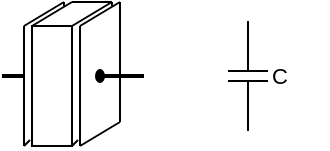 <mxfile version="28.2.8">
  <diagram name="Page 1" id="G38CsQ0WNIgJ2ypy-GRN">
    <mxGraphModel dx="1360" dy="765" grid="1" gridSize="10" guides="1" tooltips="1" connect="1" arrows="1" fold="1" page="1" pageScale="1" pageWidth="827" pageHeight="1169" math="0" shadow="0">
      <root>
        <mxCell id="0" />
        <mxCell id="1" parent="0" />
        <mxCell id="gXZBOlXLgaywVW8N5NCI-38" value="C" style="text;html=1;whiteSpace=wrap;strokeColor=none;fillColor=none;align=left;verticalAlign=middle;rounded=0;fontFamily=Helvetica;fontSize=11;fontColor=default;labelBackgroundColor=default;" parent="1" vertex="1">
          <mxGeometry x="210" y="67" width="30" height="20" as="geometry" />
        </mxCell>
        <UserObject label="" tags="Arrière-plan" id="gXZBOlXLgaywVW8N5NCI-1">
          <mxCell style="vsdxID=1;fillColor=none;gradientColor=none;shape=stencil(UzV2Ls5ILEhVNTIoLinKz04tz0wpyVA1dlE1MsrMy0gtyiwBslSNXVWNndPyi1LTi/JL81Ig/IJEkEoQKze/DGRCBUSfoYEBSI+RQSWED+G5QZTmZObhUQrjY1VMtlISHICiFMhA+DEtMycHEkTI8uhhAhSChKexKwA=);strokeColor=#000000;spacingTop=-2;spacingBottom=-2;spacingLeft=-2;spacingRight=-2;points=[];labelBackgroundColor=#ffffff;rounded=0;html=1;whiteSpace=wrap;" parent="1" vertex="1">
            <mxGeometry x="92" y="52" width="20" height="60" as="geometry" />
          </mxCell>
        </UserObject>
        <UserObject label="" tags="Arrière-plan" id="gXZBOlXLgaywVW8N5NCI-2">
          <mxCell style="vsdxID=2;edgeStyle=none;startArrow=none;endArrow=none;startSize=3;endSize=3;strokeColor=#000000;spacingTop=-2;spacingBottom=-2;spacingLeft=-2;spacingRight=-2;verticalAlign=middle;html=1;labelBackgroundColor=#ffffff;rounded=0;" parent="1" edge="1">
            <mxGeometry relative="1" as="geometry">
              <Array as="points" />
              <mxPoint x="92" y="52" as="sourcePoint" />
              <mxPoint x="112" y="40" as="targetPoint" />
            </mxGeometry>
          </mxCell>
        </UserObject>
        <UserObject label="" tags="Arrière-plan" id="gXZBOlXLgaywVW8N5NCI-3">
          <mxCell style="vsdxID=3;edgeStyle=none;startArrow=none;endArrow=none;startSize=3;endSize=3;strokeColor=#000000;spacingTop=-2;spacingBottom=-2;spacingLeft=-2;spacingRight=-2;verticalAlign=middle;html=1;labelBackgroundColor=#ffffff;rounded=0;" parent="1" edge="1">
            <mxGeometry relative="1" as="geometry">
              <Array as="points" />
              <mxPoint x="116" y="52" as="sourcePoint" />
              <mxPoint x="116" y="112" as="targetPoint" />
            </mxGeometry>
          </mxCell>
        </UserObject>
        <UserObject label="" tags="Arrière-plan" id="gXZBOlXLgaywVW8N5NCI-4">
          <mxCell style="vsdxID=4;edgeStyle=none;startArrow=none;endArrow=none;startSize=3;endSize=3;strokeColor=#000000;spacingTop=-2;spacingBottom=-2;spacingLeft=-2;spacingRight=-2;verticalAlign=middle;html=1;labelBackgroundColor=#ffffff;rounded=0;" parent="1" edge="1">
            <mxGeometry relative="1" as="geometry">
              <Array as="points" />
              <mxPoint x="112" y="52" as="sourcePoint" />
              <mxPoint x="132" y="40" as="targetPoint" />
            </mxGeometry>
          </mxCell>
        </UserObject>
        <UserObject label="" tags="Arrière-plan" id="gXZBOlXLgaywVW8N5NCI-5">
          <mxCell style="vsdxID=5;edgeStyle=none;startArrow=none;endArrow=none;startSize=3;endSize=3;strokeColor=#000000;spacingTop=-2;spacingBottom=-2;spacingLeft=-2;spacingRight=-2;verticalAlign=middle;html=1;labelBackgroundColor=#ffffff;rounded=0;" parent="1" edge="1">
            <mxGeometry relative="1" as="geometry">
              <Array as="points" />
              <mxPoint x="116" y="52" as="sourcePoint" />
              <mxPoint x="136" y="40" as="targetPoint" />
            </mxGeometry>
          </mxCell>
        </UserObject>
        <UserObject label="" tags="Arrière-plan" id="gXZBOlXLgaywVW8N5NCI-6">
          <mxCell style="vsdxID=6;edgeStyle=none;startArrow=none;endArrow=none;startSize=3;endSize=3;strokeColor=#000000;spacingTop=-2;spacingBottom=-2;spacingLeft=-2;spacingRight=-2;verticalAlign=middle;html=1;labelBackgroundColor=#ffffff;rounded=0;" parent="1" edge="1">
            <mxGeometry relative="1" as="geometry">
              <Array as="points" />
              <mxPoint x="136" y="40" as="sourcePoint" />
              <mxPoint x="136" y="100" as="targetPoint" />
            </mxGeometry>
          </mxCell>
        </UserObject>
        <UserObject label="" tags="Arrière-plan" id="gXZBOlXLgaywVW8N5NCI-7">
          <mxCell style="vsdxID=7;edgeStyle=none;startArrow=none;endArrow=none;startSize=3;endSize=3;strokeColor=#000000;spacingTop=-2;spacingBottom=-2;spacingLeft=-2;spacingRight=-2;verticalAlign=middle;html=1;labelBackgroundColor=#ffffff;rounded=0;" parent="1" edge="1">
            <mxGeometry relative="1" as="geometry">
              <Array as="points" />
              <mxPoint x="116" y="112" as="sourcePoint" />
              <mxPoint x="136" y="100" as="targetPoint" />
            </mxGeometry>
          </mxCell>
        </UserObject>
        <UserObject label="" tags="Arrière-plan" id="gXZBOlXLgaywVW8N5NCI-8">
          <mxCell style="vsdxID=8;edgeStyle=none;startArrow=none;endArrow=none;startSize=3;endSize=3;strokeColor=#000000;spacingTop=-2;spacingBottom=-2;spacingLeft=-2;spacingRight=-2;verticalAlign=middle;html=1;labelBackgroundColor=#ffffff;rounded=0;" parent="1" edge="1">
            <mxGeometry relative="1" as="geometry">
              <mxPoint as="offset" />
              <Array as="points" />
              <mxPoint x="112" y="40" as="sourcePoint" />
              <mxPoint x="132" y="40" as="targetPoint" />
            </mxGeometry>
          </mxCell>
        </UserObject>
        <UserObject label="" tags="Arrière-plan" id="gXZBOlXLgaywVW8N5NCI-9">
          <mxCell style="vsdxID=9;edgeStyle=none;startArrow=none;endArrow=none;startSize=3;endSize=3;strokeColor=#000000;spacingTop=-2;spacingBottom=-2;spacingLeft=-2;spacingRight=-2;verticalAlign=middle;html=1;labelBackgroundColor=#ffffff;rounded=0;" parent="1" edge="1">
            <mxGeometry relative="1" as="geometry">
              <Array as="points" />
              <mxPoint x="88" y="52" as="sourcePoint" />
              <mxPoint x="88" y="112" as="targetPoint" />
            </mxGeometry>
          </mxCell>
        </UserObject>
        <UserObject label="" tags="Arrière-plan" id="gXZBOlXLgaywVW8N5NCI-10">
          <mxCell style="vsdxID=10;edgeStyle=none;startArrow=none;endArrow=none;startSize=3;endSize=3;strokeColor=#000000;spacingTop=-2;spacingBottom=-2;spacingLeft=-2;spacingRight=-2;verticalAlign=middle;html=1;labelBackgroundColor=#ffffff;rounded=0;" parent="1" edge="1">
            <mxGeometry relative="1" as="geometry">
              <Array as="points" />
              <mxPoint x="88" y="52" as="sourcePoint" />
              <mxPoint x="108" y="40" as="targetPoint" />
            </mxGeometry>
          </mxCell>
        </UserObject>
        <UserObject label="" tags="Arrière-plan" id="gXZBOlXLgaywVW8N5NCI-11">
          <mxCell style="vsdxID=11;edgeStyle=none;startArrow=none;endArrow=none;startSize=3;endSize=3;strokeColor=#000000;spacingTop=-2;spacingBottom=-2;spacingLeft=-2;spacingRight=-2;verticalAlign=middle;html=1;labelBackgroundColor=#ffffff;rounded=0;" parent="1" edge="1">
            <mxGeometry relative="1" as="geometry">
              <Array as="points" />
              <mxPoint x="108" y="40" as="sourcePoint" />
              <mxPoint x="108" y="42" as="targetPoint" />
            </mxGeometry>
          </mxCell>
        </UserObject>
        <UserObject label="" tags="Arrière-plan" id="gXZBOlXLgaywVW8N5NCI-12">
          <mxCell style="vsdxID=12;edgeStyle=none;startArrow=none;endArrow=none;startSize=3;endSize=3;strokeColor=#000000;spacingTop=-2;spacingBottom=-2;spacingLeft=-2;spacingRight=-2;verticalAlign=middle;html=1;labelBackgroundColor=#ffffff;rounded=0;" parent="1" edge="1">
            <mxGeometry relative="1" as="geometry">
              <Array as="points" />
              <mxPoint x="132" y="40" as="sourcePoint" />
              <mxPoint x="132" y="42" as="targetPoint" />
            </mxGeometry>
          </mxCell>
        </UserObject>
        <UserObject label="" tags="Arrière-plan" id="gXZBOlXLgaywVW8N5NCI-13">
          <mxCell style="vsdxID=13;edgeStyle=none;startArrow=none;endArrow=none;startSize=3;endSize=3;strokeColor=#000000;spacingTop=-2;spacingBottom=-2;spacingLeft=-2;spacingRight=-2;verticalAlign=middle;html=1;labelBackgroundColor=#ffffff;rounded=0;" parent="1" edge="1">
            <mxGeometry relative="1" as="geometry">
              <Array as="points" />
              <mxPoint x="112" y="112" as="sourcePoint" />
              <mxPoint x="115" y="109" as="targetPoint" />
            </mxGeometry>
          </mxCell>
        </UserObject>
        <UserObject label="" tags="Arrière-plan" id="gXZBOlXLgaywVW8N5NCI-14">
          <mxCell style="vsdxID=14;edgeStyle=none;startArrow=none;endArrow=none;startSize=3;endSize=3;strokeColor=#000000;spacingTop=-2;spacingBottom=-2;spacingLeft=-2;spacingRight=-2;verticalAlign=middle;html=1;labelBackgroundColor=#ffffff;rounded=0;" parent="1" edge="1">
            <mxGeometry relative="1" as="geometry">
              <Array as="points" />
              <mxPoint x="88" y="112" as="sourcePoint" />
              <mxPoint x="91" y="109" as="targetPoint" />
            </mxGeometry>
          </mxCell>
        </UserObject>
        <UserObject label="" tags="Arrière-plan" id="gXZBOlXLgaywVW8N5NCI-15">
          <mxCell style="vsdxID=15;fillColor=#000000;gradientColor=none;shape=stencil(vVHLDsIgEPwajiQI6RfU+h8bu22JCGRB2/69kG1iazx58DazM/vIjjBtmiCi0CplCjecbZ8nYc5Ca+snJJsLEqYTph0C4Ujh4XvmEaqzont41gkL96naodXKrGF6YSfQtUi0OXXDVlqPfJNP6usotUhYbJIUMmQb/GGrAxpRljVycDBuc1hKM2LclX8/7H9nFfB+82Cd45T2+mcspcSRmu4F);strokeColor=#000000;spacingTop=-2;spacingBottom=-2;spacingLeft=-2;spacingRight=-2;points=[];labelBackgroundColor=none;rounded=0;html=1;whiteSpace=wrap;" parent="1" vertex="1">
            <mxGeometry x="124" y="74" width="4" height="6" as="geometry" />
          </mxCell>
        </UserObject>
        <UserObject label="" tags="Arrière-plan" id="gXZBOlXLgaywVW8N5NCI-16">
          <mxCell style="vsdxID=16;edgeStyle=none;startArrow=none;endArrow=none;startSize=3;endSize=3;strokeWidth=2;strokeColor=#000000;spacingTop=-2;spacingBottom=-2;spacingLeft=-2;spacingRight=-2;verticalAlign=middle;html=1;labelBackgroundColor=#ffffff;rounded=0;" parent="1" edge="1">
            <mxGeometry relative="1" as="geometry">
              <mxPoint as="offset" />
              <Array as="points" />
              <mxPoint x="126" y="77" as="sourcePoint" />
              <mxPoint x="148" y="77" as="targetPoint" />
            </mxGeometry>
          </mxCell>
        </UserObject>
        <UserObject label="" tags="Arrière-plan" id="gXZBOlXLgaywVW8N5NCI-17">
          <mxCell style="vsdxID=17;edgeStyle=none;startArrow=none;endArrow=none;startSize=3;endSize=3;strokeWidth=2;strokeColor=#000000;spacingTop=-2;spacingBottom=-2;spacingLeft=-2;spacingRight=-2;verticalAlign=middle;html=1;labelBackgroundColor=#ffffff;rounded=0;" parent="1" edge="1">
            <mxGeometry relative="1" as="geometry">
              <mxPoint as="offset" />
              <Array as="points" />
              <mxPoint x="77" y="77" as="sourcePoint" />
              <mxPoint x="88" y="77" as="targetPoint" />
            </mxGeometry>
          </mxCell>
        </UserObject>
        <UserObject label="" tags="Électrique Lien" id="gXZBOlXLgaywVW8N5NCI-24">
          <mxCell parent="1" vertex="1" visible="0">
            <mxGeometry as="geometry" />
          </mxCell>
        </UserObject>
        <mxCell id="gXZBOlXLgaywVW8N5NCI-37" value="" style="group" parent="1" vertex="1" connectable="0">
          <mxGeometry x="190" y="49.5" width="20" height="55" as="geometry" />
        </mxCell>
        <mxCell id="gXZBOlXLgaywVW8N5NCI-29" value="" style="edgeStyle=none;orthogonalLoop=1;jettySize=auto;html=1;rounded=0;strokeColor=default;align=center;verticalAlign=middle;fontFamily=Helvetica;fontSize=11;fontColor=default;labelBackgroundColor=default;endArrow=none;endFill=0;" parent="gXZBOlXLgaywVW8N5NCI-37" edge="1">
          <mxGeometry width="80" relative="1" as="geometry">
            <mxPoint y="30" as="sourcePoint" />
            <mxPoint x="20" y="30" as="targetPoint" />
            <Array as="points" />
          </mxGeometry>
        </mxCell>
        <mxCell id="gXZBOlXLgaywVW8N5NCI-34" value="" style="edgeStyle=none;orthogonalLoop=1;jettySize=auto;html=1;rounded=0;strokeColor=default;align=center;verticalAlign=middle;fontFamily=Helvetica;fontSize=11;fontColor=default;labelBackgroundColor=default;endArrow=none;endFill=0;" parent="gXZBOlXLgaywVW8N5NCI-37" edge="1">
          <mxGeometry width="80" relative="1" as="geometry">
            <mxPoint y="25" as="sourcePoint" />
            <mxPoint x="20" y="25" as="targetPoint" />
            <Array as="points" />
          </mxGeometry>
        </mxCell>
        <mxCell id="gXZBOlXLgaywVW8N5NCI-35" value="" style="edgeStyle=none;orthogonalLoop=1;jettySize=auto;html=1;rounded=0;strokeColor=default;align=center;verticalAlign=middle;fontFamily=Helvetica;fontSize=11;fontColor=default;labelBackgroundColor=default;endArrow=none;endFill=0;" parent="gXZBOlXLgaywVW8N5NCI-37" edge="1">
          <mxGeometry width="80" relative="1" as="geometry">
            <mxPoint x="10" y="30" as="sourcePoint" />
            <mxPoint x="10" y="55" as="targetPoint" />
            <Array as="points" />
          </mxGeometry>
        </mxCell>
        <mxCell id="gXZBOlXLgaywVW8N5NCI-36" value="" style="edgeStyle=none;orthogonalLoop=1;jettySize=auto;html=1;rounded=0;strokeColor=default;align=center;verticalAlign=middle;fontFamily=Helvetica;fontSize=11;fontColor=default;labelBackgroundColor=default;endArrow=none;endFill=0;" parent="gXZBOlXLgaywVW8N5NCI-37" edge="1">
          <mxGeometry width="80" relative="1" as="geometry">
            <mxPoint x="10" as="sourcePoint" />
            <mxPoint x="10" y="25" as="targetPoint" />
            <Array as="points" />
          </mxGeometry>
        </mxCell>
      </root>
    </mxGraphModel>
  </diagram>
</mxfile>
